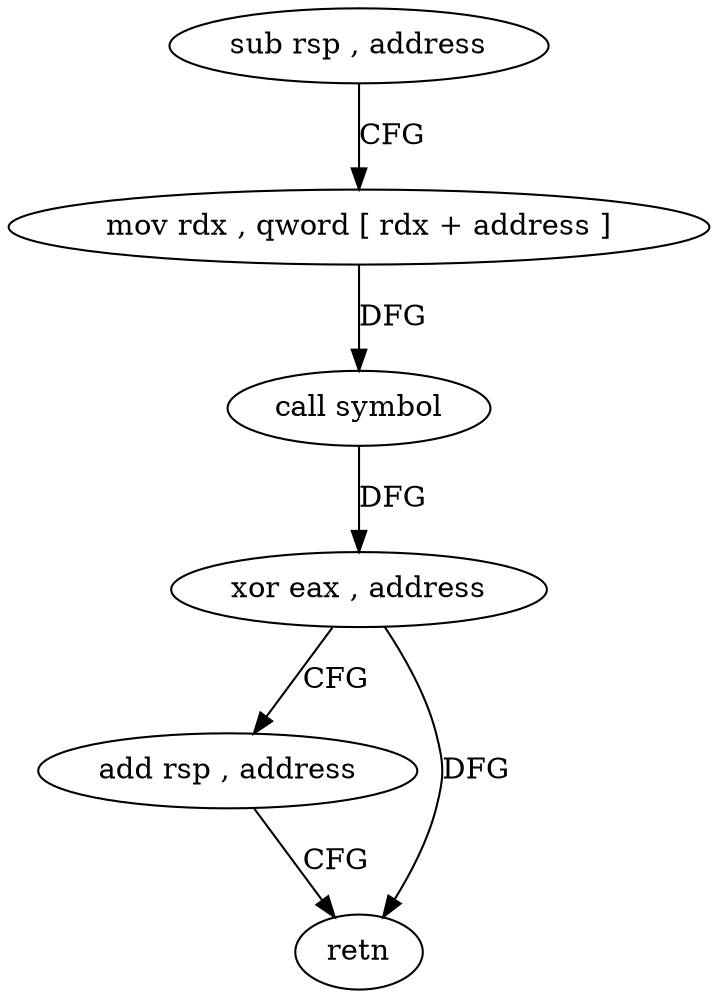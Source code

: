 digraph "func" {
"4214890" [label = "sub rsp , address" ]
"4214894" [label = "mov rdx , qword [ rdx + address ]" ]
"4214901" [label = "call symbol" ]
"4214906" [label = "xor eax , address" ]
"4214909" [label = "add rsp , address" ]
"4214913" [label = "retn" ]
"4214890" -> "4214894" [ label = "CFG" ]
"4214894" -> "4214901" [ label = "DFG" ]
"4214901" -> "4214906" [ label = "DFG" ]
"4214906" -> "4214909" [ label = "CFG" ]
"4214906" -> "4214913" [ label = "DFG" ]
"4214909" -> "4214913" [ label = "CFG" ]
}
